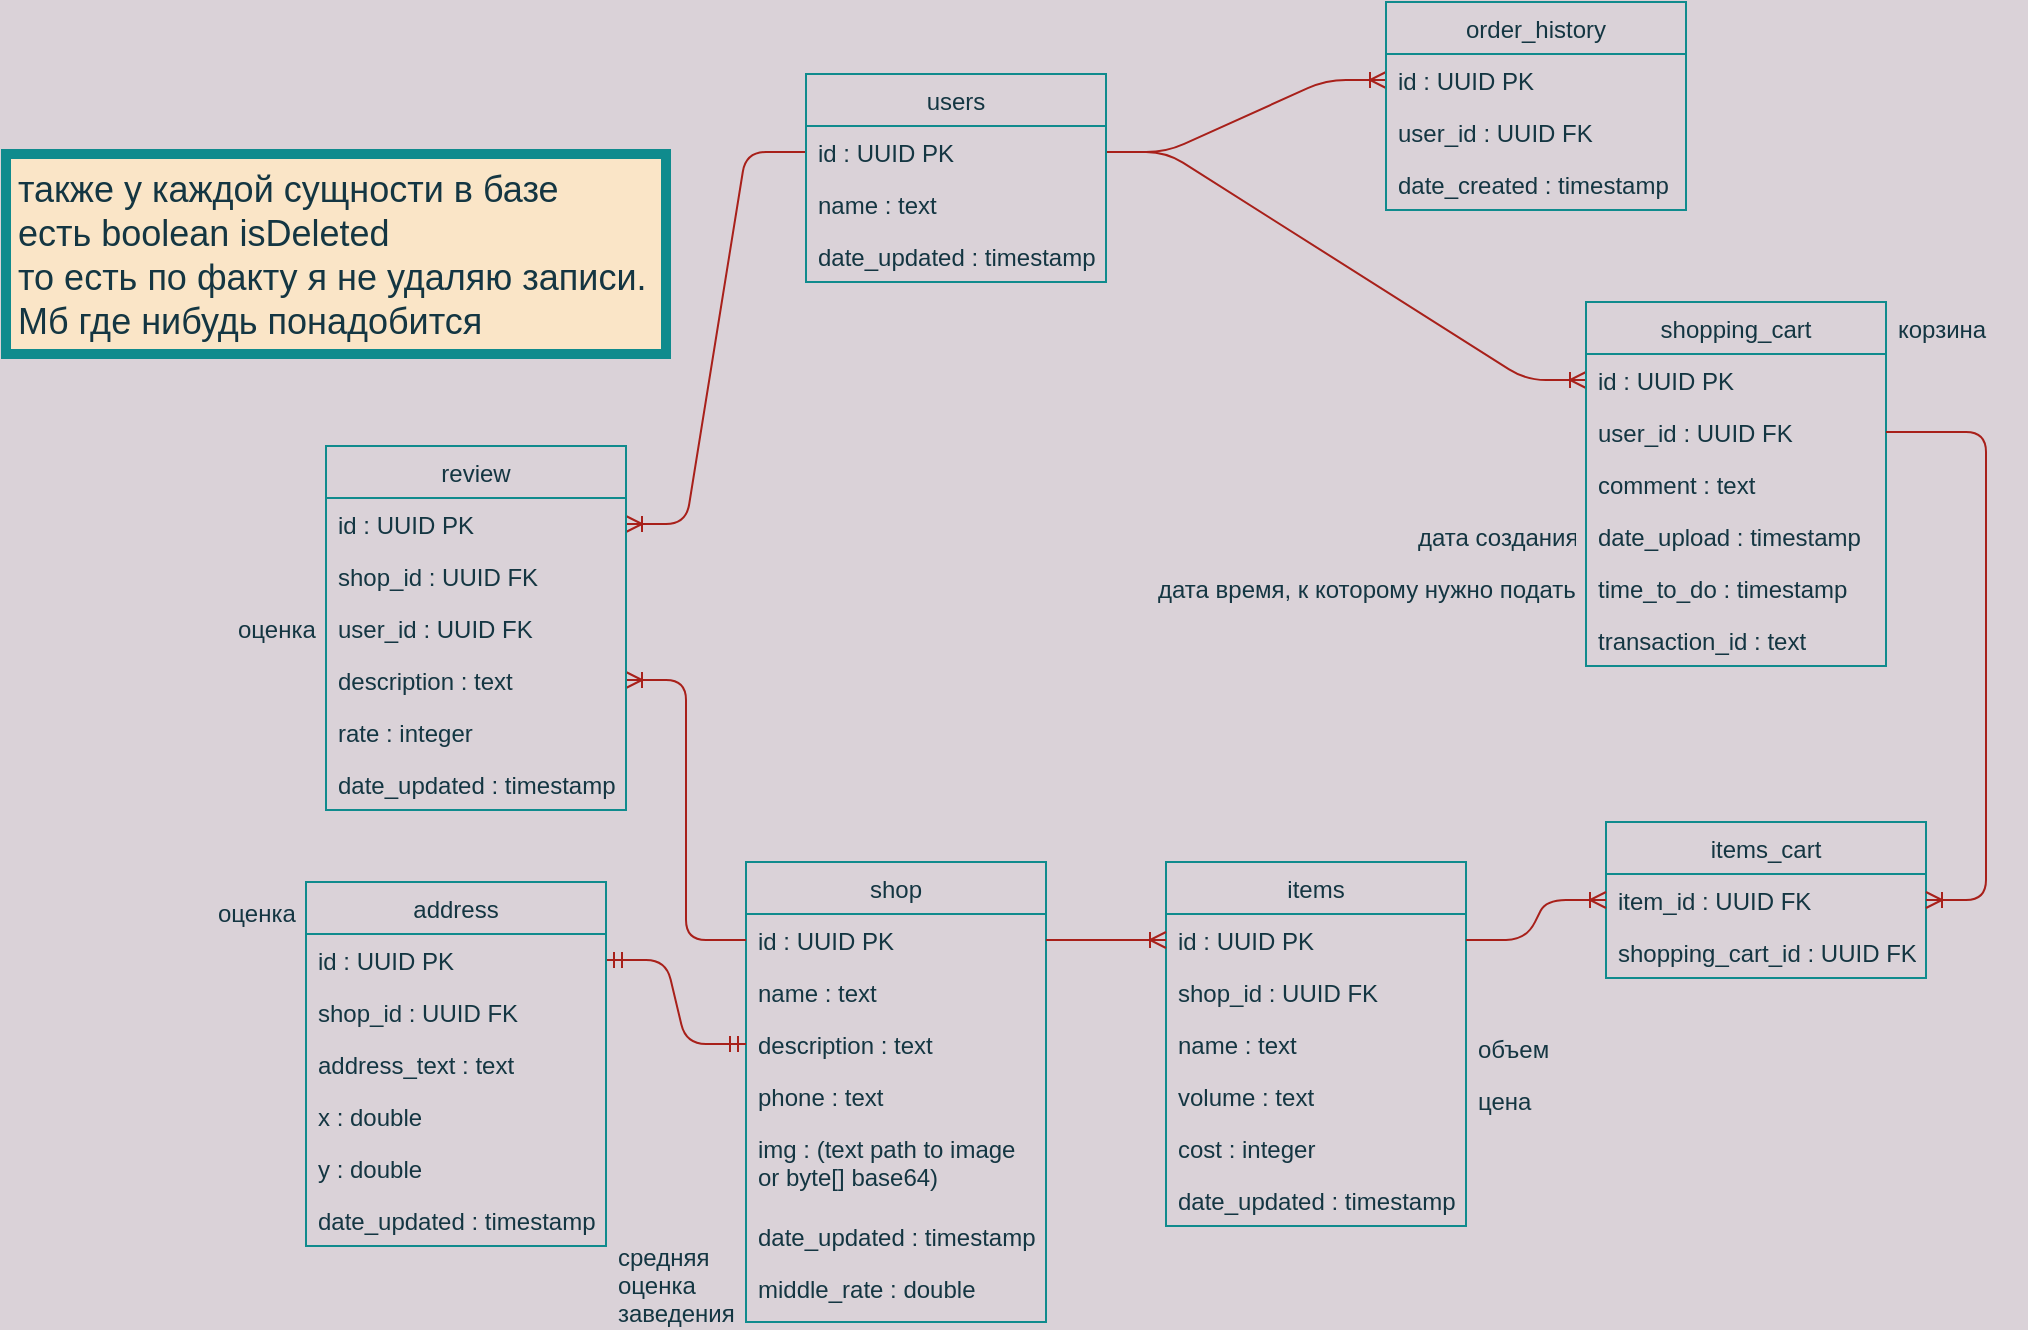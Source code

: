 <mxfile version="13.7.9" type="embed"><diagram id="mk4_29LME3fyjlaXiGMG" name="Page-1"><mxGraphModel dx="2064" dy="1980" grid="1" gridSize="10" guides="1" tooltips="1" connect="1" arrows="1" fold="1" page="1" pageScale="1" pageWidth="827" pageHeight="1169" background="#DAD2D8" math="0" shadow="0"><root><mxCell id="0"/><mxCell id="1" parent="0"/><mxCell id="iJNk47OYg-jyD1bxVvRo-1" value="shop" style="swimlane;fontStyle=0;childLayout=stackLayout;horizontal=1;startSize=26;fillColor=none;horizontalStack=0;resizeParent=1;resizeParentMax=0;resizeLast=0;collapsible=1;marginBottom=0;strokeColor=#0F8B8D;fontColor=#143642;" parent="1" vertex="1"><mxGeometry x="510" y="210" width="150" height="230" as="geometry"><mxRectangle x="110" y="240" width="60" height="26" as="alternateBounds"/></mxGeometry></mxCell><mxCell id="iJNk47OYg-jyD1bxVvRo-2" value="id : UUID PK" style="text;strokeColor=none;fillColor=none;align=left;verticalAlign=top;spacingLeft=4;spacingRight=4;overflow=hidden;rotatable=0;points=[[0,0.5],[1,0.5]];portConstraint=eastwest;fontColor=#143642;" parent="iJNk47OYg-jyD1bxVvRo-1" vertex="1"><mxGeometry y="26" width="150" height="26" as="geometry"/></mxCell><mxCell id="iJNk47OYg-jyD1bxVvRo-3" value="name : text" style="text;strokeColor=none;fillColor=none;align=left;verticalAlign=top;spacingLeft=4;spacingRight=4;overflow=hidden;rotatable=0;points=[[0,0.5],[1,0.5]];portConstraint=eastwest;fontColor=#143642;" parent="iJNk47OYg-jyD1bxVvRo-1" vertex="1"><mxGeometry y="52" width="150" height="26" as="geometry"/></mxCell><mxCell id="iJNk47OYg-jyD1bxVvRo-7" value="description : text" style="text;strokeColor=none;fillColor=none;align=left;verticalAlign=top;spacingLeft=4;spacingRight=4;overflow=hidden;rotatable=0;points=[[0,0.5],[1,0.5]];portConstraint=eastwest;fontColor=#143642;" parent="iJNk47OYg-jyD1bxVvRo-1" vertex="1"><mxGeometry y="78" width="150" height="26" as="geometry"/></mxCell><mxCell id="iJNk47OYg-jyD1bxVvRo-9" value="phone : text" style="text;strokeColor=none;fillColor=none;align=left;verticalAlign=top;spacingLeft=4;spacingRight=4;overflow=hidden;rotatable=0;points=[[0,0.5],[1,0.5]];portConstraint=eastwest;fontColor=#143642;" parent="iJNk47OYg-jyD1bxVvRo-1" vertex="1"><mxGeometry y="104" width="150" height="26" as="geometry"/></mxCell><mxCell id="iJNk47OYg-jyD1bxVvRo-10" value="img : (text path to image&#10;or byte[] base64)" style="text;strokeColor=none;fillColor=none;align=left;verticalAlign=top;spacingLeft=4;spacingRight=4;overflow=hidden;rotatable=0;points=[[0,0.5],[1,0.5]];portConstraint=eastwest;fontColor=#143642;" parent="iJNk47OYg-jyD1bxVvRo-1" vertex="1"><mxGeometry y="130" width="150" height="44" as="geometry"/></mxCell><mxCell id="iJNk47OYg-jyD1bxVvRo-14" value="date_updated : timestamp" style="text;strokeColor=none;fillColor=none;align=left;verticalAlign=top;spacingLeft=4;spacingRight=4;overflow=hidden;rotatable=0;points=[[0,0.5],[1,0.5]];portConstraint=eastwest;fontColor=#143642;" parent="iJNk47OYg-jyD1bxVvRo-1" vertex="1"><mxGeometry y="174" width="150" height="26" as="geometry"/></mxCell><mxCell id="iJNk47OYg-jyD1bxVvRo-4" value="middle_rate : double" style="text;strokeColor=none;fillColor=none;align=left;verticalAlign=top;spacingLeft=4;spacingRight=4;overflow=hidden;rotatable=0;points=[[0,0.5],[1,0.5]];portConstraint=eastwest;fontColor=#143642;" parent="iJNk47OYg-jyD1bxVvRo-1" vertex="1"><mxGeometry y="200" width="150" height="30" as="geometry"/></mxCell><mxCell id="iJNk47OYg-jyD1bxVvRo-19" value="items" style="swimlane;fontStyle=0;childLayout=stackLayout;horizontal=1;startSize=26;fillColor=none;horizontalStack=0;resizeParent=1;resizeParentMax=0;resizeLast=0;collapsible=1;marginBottom=0;strokeColor=#0F8B8D;fontColor=#143642;" parent="1" vertex="1"><mxGeometry x="720" y="210" width="150" height="182" as="geometry"><mxRectangle x="280" y="240" width="60" height="26" as="alternateBounds"/></mxGeometry></mxCell><mxCell id="iJNk47OYg-jyD1bxVvRo-20" value="id : UUID PK" style="text;strokeColor=none;fillColor=none;align=left;verticalAlign=top;spacingLeft=4;spacingRight=4;overflow=hidden;rotatable=0;points=[[0,0.5],[1,0.5]];portConstraint=eastwest;fontColor=#143642;" parent="iJNk47OYg-jyD1bxVvRo-19" vertex="1"><mxGeometry y="26" width="150" height="26" as="geometry"/></mxCell><mxCell id="iJNk47OYg-jyD1bxVvRo-26" value="shop_id : UUID FK" style="text;strokeColor=none;fillColor=none;align=left;verticalAlign=top;spacingLeft=4;spacingRight=4;overflow=hidden;rotatable=0;points=[[0,0.5],[1,0.5]];portConstraint=eastwest;fontColor=#143642;" parent="iJNk47OYg-jyD1bxVvRo-19" vertex="1"><mxGeometry y="52" width="150" height="26" as="geometry"/></mxCell><mxCell id="iJNk47OYg-jyD1bxVvRo-21" value="name : text" style="text;strokeColor=none;fillColor=none;align=left;verticalAlign=top;spacingLeft=4;spacingRight=4;overflow=hidden;rotatable=0;points=[[0,0.5],[1,0.5]];portConstraint=eastwest;fontColor=#143642;" parent="iJNk47OYg-jyD1bxVvRo-19" vertex="1"><mxGeometry y="78" width="150" height="26" as="geometry"/></mxCell><mxCell id="iJNk47OYg-jyD1bxVvRo-22" value="volume : text" style="text;strokeColor=none;fillColor=none;align=left;verticalAlign=top;spacingLeft=4;spacingRight=4;overflow=hidden;rotatable=0;points=[[0,0.5],[1,0.5]];portConstraint=eastwest;fontColor=#143642;" parent="iJNk47OYg-jyD1bxVvRo-19" vertex="1"><mxGeometry y="104" width="150" height="26" as="geometry"/></mxCell><mxCell id="iJNk47OYg-jyD1bxVvRo-23" value="cost : integer" style="text;strokeColor=none;fillColor=none;align=left;verticalAlign=top;spacingLeft=4;spacingRight=4;overflow=hidden;rotatable=0;points=[[0,0.5],[1,0.5]];portConstraint=eastwest;fontColor=#143642;" parent="iJNk47OYg-jyD1bxVvRo-19" vertex="1"><mxGeometry y="130" width="150" height="26" as="geometry"/></mxCell><mxCell id="28" value="date_updated : timestamp" style="text;strokeColor=none;fillColor=none;align=left;verticalAlign=top;spacingLeft=4;spacingRight=4;overflow=hidden;rotatable=0;points=[[0,0.5],[1,0.5]];portConstraint=eastwest;fontColor=#143642;" parent="iJNk47OYg-jyD1bxVvRo-19" vertex="1"><mxGeometry y="156" width="150" height="26" as="geometry"/></mxCell><mxCell id="iJNk47OYg-jyD1bxVvRo-75" value="" style="edgeStyle=entityRelationEdgeStyle;fontSize=12;html=1;endArrow=ERoneToMany;exitX=1;exitY=0.5;exitDx=0;exitDy=0;strokeColor=#A8201A;fontColor=#143642;labelBackgroundColor=#DAD2D8;" parent="1" source="iJNk47OYg-jyD1bxVvRo-60" target="29" edge="1"><mxGeometry width="100" height="100" relative="1" as="geometry"><mxPoint x="360" y="270" as="sourcePoint"/><mxPoint x="460" y="170" as="targetPoint"/></mxGeometry></mxCell><mxCell id="iJNk47OYg-jyD1bxVvRo-76" value="" style="edgeStyle=entityRelationEdgeStyle;fontSize=12;html=1;endArrow=ERoneToMany;strokeColor=#A8201A;fontColor=#143642;labelBackgroundColor=#DAD2D8;" parent="1" source="iJNk47OYg-jyD1bxVvRo-2" target="iJNk47OYg-jyD1bxVvRo-53" edge="1"><mxGeometry width="100" height="100" relative="1" as="geometry"><mxPoint x="360" y="330" as="sourcePoint"/><mxPoint x="473.36" y="98.994" as="targetPoint"/></mxGeometry></mxCell><mxCell id="iJNk47OYg-jyD1bxVvRo-77" value="" style="edgeStyle=entityRelationEdgeStyle;fontSize=12;html=1;endArrow=ERoneToMany;strokeColor=#A8201A;fontColor=#143642;labelBackgroundColor=#DAD2D8;" parent="1" source="iJNk47OYg-jyD1bxVvRo-60" target="iJNk47OYg-jyD1bxVvRo-50" edge="1"><mxGeometry width="100" height="100" relative="1" as="geometry"><mxPoint x="540" y="330" as="sourcePoint"/><mxPoint x="640" y="230" as="targetPoint"/></mxGeometry></mxCell><mxCell id="DFCJe154SnKGi0cL0aBG-6" value="" style="edgeStyle=entityRelationEdgeStyle;fontSize=12;html=1;endArrow=ERmandOne;startArrow=ERmandOne;strokeColor=#A8201A;fontColor=#143642;labelBackgroundColor=#DAD2D8;" parent="1" source="DFCJe154SnKGi0cL0aBG-2" target="iJNk47OYg-jyD1bxVvRo-7" edge="1"><mxGeometry width="100" height="100" relative="1" as="geometry"><mxPoint x="430" y="400" as="sourcePoint"/><mxPoint x="530" y="300" as="targetPoint"/></mxGeometry></mxCell><mxCell id="MwKqQEceN8kSWKsUcLzE-1" value="" style="edgeStyle=entityRelationEdgeStyle;fontSize=12;html=1;endArrow=ERoneToMany;strokeColor=#A8201A;fontColor=#143642;labelBackgroundColor=#DAD2D8;" parent="1" source="iJNk47OYg-jyD1bxVvRo-2" target="iJNk47OYg-jyD1bxVvRo-20" edge="1"><mxGeometry width="100" height="100" relative="1" as="geometry"><mxPoint x="520" y="259" as="sourcePoint"/><mxPoint x="460" y="115" as="targetPoint"/></mxGeometry></mxCell><mxCell id="16" value="" style="edgeStyle=entityRelationEdgeStyle;fontSize=12;html=1;endArrow=ERoneToMany;strokeColor=#A8201A;fontColor=#143642;labelBackgroundColor=#DAD2D8;" parent="1" source="iJNk47OYg-jyD1bxVvRo-60" target="3" edge="1"><mxGeometry width="100" height="100" relative="1" as="geometry"><mxPoint x="870" y="89" as="sourcePoint"/><mxPoint x="940" y="-31" as="targetPoint"/></mxGeometry></mxCell><mxCell id="18" value="оценка" style="text;strokeColor=none;fillColor=none;align=left;verticalAlign=top;spacingLeft=4;spacingRight=4;overflow=hidden;rotatable=0;points=[[0,0.5],[1,0.5]];portConstraint=eastwest;fontColor=#143642;" parent="1" vertex="1"><mxGeometry x="250" y="80" width="50" height="26" as="geometry"/></mxCell><mxCell id="19" value="оценка" style="text;strokeColor=none;fillColor=none;align=left;verticalAlign=top;spacingLeft=4;spacingRight=4;overflow=hidden;rotatable=0;points=[[0,0.5],[1,0.5]];portConstraint=eastwest;fontColor=#143642;" parent="1" vertex="1"><mxGeometry x="240" y="222" width="50" height="26" as="geometry"/></mxCell><mxCell id="20" value="средняя&#10;оценка&#10;заведения" style="text;strokeColor=none;fillColor=none;align=left;verticalAlign=top;spacingLeft=4;spacingRight=4;overflow=hidden;rotatable=0;points=[[0,0.5],[1,0.5]];portConstraint=eastwest;fontColor=#143642;" parent="1" vertex="1"><mxGeometry x="440" y="394" width="70" height="46" as="geometry"/></mxCell><mxCell id="21" value="объем" style="text;strokeColor=none;fillColor=none;align=left;verticalAlign=top;spacingLeft=4;spacingRight=4;overflow=hidden;rotatable=0;points=[[0,0.5],[1,0.5]];portConstraint=eastwest;fontColor=#143642;" parent="1" vertex="1"><mxGeometry x="870" y="290" width="70" height="26" as="geometry"/></mxCell><mxCell id="22" value="цена" style="text;strokeColor=none;fillColor=none;align=left;verticalAlign=top;spacingLeft=4;spacingRight=4;overflow=hidden;rotatable=0;points=[[0,0.5],[1,0.5]];portConstraint=eastwest;fontColor=#143642;" parent="1" vertex="1"><mxGeometry x="870" y="316" width="70" height="26" as="geometry"/></mxCell><mxCell id="23" value="корзина" style="text;strokeColor=none;fillColor=none;align=left;verticalAlign=top;spacingLeft=4;spacingRight=4;overflow=hidden;rotatable=0;points=[[0,0.5],[1,0.5]];portConstraint=eastwest;fontColor=#143642;" parent="1" vertex="1"><mxGeometry x="1080" y="-70" width="70" height="26" as="geometry"/></mxCell><mxCell id="24" value="дата создания" style="text;strokeColor=none;fillColor=none;align=left;verticalAlign=top;spacingLeft=4;spacingRight=4;overflow=hidden;rotatable=0;points=[[0,0.5],[1,0.5]];portConstraint=eastwest;fontColor=#143642;" parent="1" vertex="1"><mxGeometry x="840" y="34" width="90" height="26" as="geometry"/></mxCell><mxCell id="25" value="дата время, к которому нужно подать" style="text;strokeColor=none;fillColor=none;align=left;verticalAlign=top;spacingLeft=4;spacingRight=4;overflow=hidden;rotatable=0;points=[[0,0.5],[1,0.5]];portConstraint=eastwest;fontColor=#143642;" parent="1" vertex="1"><mxGeometry x="710" y="60" width="220" height="26" as="geometry"/></mxCell><mxCell id="iJNk47OYg-jyD1bxVvRo-49" value="review" style="swimlane;fontStyle=0;childLayout=stackLayout;horizontal=1;startSize=26;fillColor=none;horizontalStack=0;resizeParent=1;resizeParentMax=0;resizeLast=0;collapsible=1;marginBottom=0;strokeColor=#0F8B8D;fontColor=#143642;" parent="1" vertex="1"><mxGeometry x="300" y="2" width="150" height="182" as="geometry"><mxRectangle x="344" y="22" width="60" height="26" as="alternateBounds"/></mxGeometry></mxCell><mxCell id="iJNk47OYg-jyD1bxVvRo-50" value="id : UUID PK" style="text;strokeColor=none;fillColor=none;align=left;verticalAlign=top;spacingLeft=4;spacingRight=4;overflow=hidden;rotatable=0;points=[[0,0.5],[1,0.5]];portConstraint=eastwest;fontColor=#143642;" parent="iJNk47OYg-jyD1bxVvRo-49" vertex="1"><mxGeometry y="26" width="150" height="26" as="geometry"/></mxCell><mxCell id="40" value="shop_id : UUID FK" style="text;strokeColor=none;fillColor=none;align=left;verticalAlign=top;spacingLeft=4;spacingRight=4;overflow=hidden;rotatable=0;points=[[0,0.5],[1,0.5]];portConstraint=eastwest;fontColor=#143642;" parent="iJNk47OYg-jyD1bxVvRo-49" vertex="1"><mxGeometry y="52" width="150" height="26" as="geometry"/></mxCell><mxCell id="41" value="user_id : UUID FK" style="text;strokeColor=none;fillColor=none;align=left;verticalAlign=top;spacingLeft=4;spacingRight=4;overflow=hidden;rotatable=0;points=[[0,0.5],[1,0.5]];portConstraint=eastwest;fontColor=#143642;" parent="iJNk47OYg-jyD1bxVvRo-49" vertex="1"><mxGeometry y="78" width="150" height="26" as="geometry"/></mxCell><mxCell id="iJNk47OYg-jyD1bxVvRo-53" value="description : text" style="text;strokeColor=none;fillColor=none;align=left;verticalAlign=top;spacingLeft=4;spacingRight=4;overflow=hidden;rotatable=0;points=[[0,0.5],[1,0.5]];portConstraint=eastwest;fontColor=#143642;" parent="iJNk47OYg-jyD1bxVvRo-49" vertex="1"><mxGeometry y="104" width="150" height="26" as="geometry"/></mxCell><mxCell id="iJNk47OYg-jyD1bxVvRo-54" value="rate : integer" style="text;strokeColor=none;fillColor=none;align=left;verticalAlign=top;spacingLeft=4;spacingRight=4;overflow=hidden;rotatable=0;points=[[0,0.5],[1,0.5]];portConstraint=eastwest;fontColor=#143642;" parent="iJNk47OYg-jyD1bxVvRo-49" vertex="1"><mxGeometry y="130" width="150" height="26" as="geometry"/></mxCell><mxCell id="42" value="date_updated : timestamp" style="text;strokeColor=none;fillColor=none;align=left;verticalAlign=top;spacingLeft=4;spacingRight=4;overflow=hidden;rotatable=0;points=[[0,0.5],[1,0.5]];portConstraint=eastwest;fontColor=#143642;" parent="iJNk47OYg-jyD1bxVvRo-49" vertex="1"><mxGeometry y="156" width="150" height="26" as="geometry"/></mxCell><mxCell id="47" value="также у каждой сущности в базе &#10;есть boolean isDeleted&#10;то есть по факту я не удаляю записи. &#10;Мб где нибудь понадобится" style="text;strokeColor=#0F8B8D;fillColor=#FAE5C7;align=left;verticalAlign=top;spacingLeft=4;spacingRight=4;overflow=hidden;rotatable=0;points=[[0,0.5],[1,0.5]];portConstraint=eastwest;fontSize=18;strokeWidth=5;fontColor=#143642;" parent="1" vertex="1"><mxGeometry x="140" y="-144" width="330" height="100" as="geometry"/></mxCell><mxCell id="48" value="items_cart" style="swimlane;fontStyle=0;childLayout=stackLayout;horizontal=1;startSize=26;fillColor=none;horizontalStack=0;resizeParent=1;resizeParentMax=0;resizeLast=0;collapsible=1;marginBottom=0;strokeColor=#0F8B8D;fontColor=#143642;" parent="1" vertex="1"><mxGeometry x="940" y="190" width="160" height="78" as="geometry"><mxRectangle x="280" y="240" width="60" height="26" as="alternateBounds"/></mxGeometry></mxCell><mxCell id="49" value="item_id : UUID FK" style="text;strokeColor=none;fillColor=none;align=left;verticalAlign=top;spacingLeft=4;spacingRight=4;overflow=hidden;rotatable=0;points=[[0,0.5],[1,0.5]];portConstraint=eastwest;fontColor=#143642;" parent="48" vertex="1"><mxGeometry y="26" width="160" height="26" as="geometry"/></mxCell><mxCell id="50" value="shopping_cart_id : UUID FK" style="text;strokeColor=none;fillColor=none;align=left;verticalAlign=top;spacingLeft=4;spacingRight=4;overflow=hidden;rotatable=0;points=[[0,0.5],[1,0.5]];portConstraint=eastwest;fontColor=#143642;" parent="48" vertex="1"><mxGeometry y="52" width="160" height="26" as="geometry"/></mxCell><mxCell id="55" value="" style="edgeStyle=entityRelationEdgeStyle;fontSize=12;html=1;endArrow=ERoneToMany;strokeColor=#A8201A;fontColor=#143642;labelBackgroundColor=#DAD2D8;" parent="1" source="iJNk47OYg-jyD1bxVvRo-20" target="49" edge="1"><mxGeometry width="100" height="100" relative="1" as="geometry"><mxPoint x="670" y="259" as="sourcePoint"/><mxPoint x="730" y="259" as="targetPoint"/></mxGeometry></mxCell><mxCell id="iJNk47OYg-jyD1bxVvRo-59" value="users" style="swimlane;fontStyle=0;childLayout=stackLayout;horizontal=1;startSize=26;fillColor=none;horizontalStack=0;resizeParent=1;resizeParentMax=0;resizeLast=0;collapsible=1;marginBottom=0;strokeColor=#0F8B8D;fontColor=#143642;" parent="1" vertex="1"><mxGeometry x="540" y="-184" width="150" height="104" as="geometry"><mxRectangle x="580" y="70" width="60" height="26" as="alternateBounds"/></mxGeometry></mxCell><mxCell id="iJNk47OYg-jyD1bxVvRo-60" value="id : UUID PK" style="text;strokeColor=none;fillColor=none;align=left;verticalAlign=top;spacingLeft=4;spacingRight=4;overflow=hidden;rotatable=0;points=[[0,0.5],[1,0.5]];portConstraint=eastwest;fontColor=#143642;" parent="iJNk47OYg-jyD1bxVvRo-59" vertex="1"><mxGeometry y="26" width="150" height="26" as="geometry"/></mxCell><mxCell id="iJNk47OYg-jyD1bxVvRo-61" value="name : text" style="text;strokeColor=none;fillColor=none;align=left;verticalAlign=top;spacingLeft=4;spacingRight=4;overflow=hidden;rotatable=0;points=[[0,0.5],[1,0.5]];portConstraint=eastwest;fontColor=#143642;" parent="iJNk47OYg-jyD1bxVvRo-59" vertex="1"><mxGeometry y="52" width="150" height="26" as="geometry"/></mxCell><mxCell id="46" value="date_updated : timestamp" style="text;strokeColor=none;fillColor=none;align=left;verticalAlign=top;spacingLeft=4;spacingRight=4;overflow=hidden;rotatable=0;points=[[0,0.5],[1,0.5]];portConstraint=eastwest;fontColor=#143642;" parent="iJNk47OYg-jyD1bxVvRo-59" vertex="1"><mxGeometry y="78" width="150" height="26" as="geometry"/></mxCell><mxCell id="iJNk47OYg-jyD1bxVvRo-31" value="order_history" style="swimlane;fontStyle=0;childLayout=stackLayout;horizontal=1;startSize=26;fillColor=none;horizontalStack=0;resizeParent=1;resizeParentMax=0;resizeLast=0;collapsible=1;marginBottom=0;strokeColor=#0F8B8D;fontColor=#143642;" parent="1" vertex="1"><mxGeometry x="830" y="-220" width="150" height="104" as="geometry"><mxRectangle x="640" y="230" width="60" height="26" as="alternateBounds"/></mxGeometry></mxCell><mxCell id="29" value="id : UUID PK" style="text;strokeColor=none;fillColor=none;align=left;verticalAlign=top;spacingLeft=4;spacingRight=4;overflow=hidden;rotatable=0;points=[[0,0.5],[1,0.5]];portConstraint=eastwest;fontColor=#143642;" parent="iJNk47OYg-jyD1bxVvRo-31" vertex="1"><mxGeometry y="26" width="150" height="26" as="geometry"/></mxCell><mxCell id="30" value="user_id : UUID FK" style="text;strokeColor=none;fillColor=none;align=left;verticalAlign=top;spacingLeft=4;spacingRight=4;overflow=hidden;rotatable=0;points=[[0,0.5],[1,0.5]];portConstraint=eastwest;fontColor=#143642;" parent="iJNk47OYg-jyD1bxVvRo-31" vertex="1"><mxGeometry y="52" width="150" height="26" as="geometry"/></mxCell><mxCell id="iJNk47OYg-jyD1bxVvRo-32" value="date_created : timestamp&#10;" style="text;strokeColor=none;fillColor=none;align=left;verticalAlign=top;spacingLeft=4;spacingRight=4;overflow=hidden;rotatable=0;points=[[0,0.5],[1,0.5]];portConstraint=eastwest;fontColor=#143642;" parent="iJNk47OYg-jyD1bxVvRo-31" vertex="1"><mxGeometry y="78" width="150" height="26" as="geometry"/></mxCell><mxCell id="2" value="shopping_cart" style="swimlane;fontStyle=0;childLayout=stackLayout;horizontal=1;startSize=26;fillColor=none;horizontalStack=0;resizeParent=1;resizeParentMax=0;resizeLast=0;collapsible=1;marginBottom=0;strokeColor=#0F8B8D;fontColor=#143642;" parent="1" vertex="1"><mxGeometry x="930" y="-70" width="150" height="182" as="geometry"><mxRectangle x="110" y="240" width="60" height="26" as="alternateBounds"/></mxGeometry></mxCell><mxCell id="3" value="id : UUID PK" style="text;strokeColor=none;fillColor=none;align=left;verticalAlign=top;spacingLeft=4;spacingRight=4;overflow=hidden;rotatable=0;points=[[0,0.5],[1,0.5]];portConstraint=eastwest;fontColor=#143642;" parent="2" vertex="1"><mxGeometry y="26" width="150" height="26" as="geometry"/></mxCell><mxCell id="43" value="user_id : UUID FK" style="text;strokeColor=none;fillColor=none;align=left;verticalAlign=top;spacingLeft=4;spacingRight=4;overflow=hidden;rotatable=0;points=[[0,0.5],[1,0.5]];portConstraint=eastwest;fontColor=#143642;" parent="2" vertex="1"><mxGeometry y="52" width="150" height="26" as="geometry"/></mxCell><mxCell id="12" value="comment : text" style="text;strokeColor=none;fillColor=none;align=left;verticalAlign=top;spacingLeft=4;spacingRight=4;overflow=hidden;rotatable=0;points=[[0,0.5],[1,0.5]];portConstraint=eastwest;fontColor=#143642;" parent="2" vertex="1"><mxGeometry y="78" width="150" height="26" as="geometry"/></mxCell><mxCell id="13" value="date_upload : timestamp" style="text;strokeColor=none;fillColor=none;align=left;verticalAlign=top;spacingLeft=4;spacingRight=4;overflow=hidden;rotatable=0;points=[[0,0.5],[1,0.5]];portConstraint=eastwest;fontColor=#143642;" parent="2" vertex="1"><mxGeometry y="104" width="150" height="26" as="geometry"/></mxCell><mxCell id="15" value="time_to_do : timestamp" style="text;strokeColor=none;fillColor=none;align=left;verticalAlign=top;spacingLeft=4;spacingRight=4;overflow=hidden;rotatable=0;points=[[0,0.5],[1,0.5]];portConstraint=eastwest;fontColor=#143642;" parent="2" vertex="1"><mxGeometry y="130" width="150" height="26" as="geometry"/></mxCell><mxCell id="14" value="transaction_id : text" style="text;strokeColor=none;fillColor=none;align=left;verticalAlign=top;spacingLeft=4;spacingRight=4;overflow=hidden;rotatable=0;points=[[0,0.5],[1,0.5]];portConstraint=eastwest;fontColor=#143642;" parent="2" vertex="1"><mxGeometry y="156" width="150" height="26" as="geometry"/></mxCell><mxCell id="57" value="" style="edgeStyle=entityRelationEdgeStyle;fontSize=12;html=1;endArrow=ERoneToMany;strokeColor=#A8201A;fontColor=#143642;labelBackgroundColor=#DAD2D8;" parent="1" source="43" target="49" edge="1"><mxGeometry width="100" height="100" relative="1" as="geometry"><mxPoint x="880" y="259.0" as="sourcePoint"/><mxPoint x="950" y="239.0" as="targetPoint"/></mxGeometry></mxCell><mxCell id="DFCJe154SnKGi0cL0aBG-1" value="address" style="swimlane;fontStyle=0;childLayout=stackLayout;horizontal=1;startSize=26;fillColor=none;horizontalStack=0;resizeParent=1;resizeParentMax=0;resizeLast=0;collapsible=1;marginBottom=0;strokeColor=#0F8B8D;fontColor=#143642;" parent="1" vertex="1"><mxGeometry x="290" y="220" width="150" height="182" as="geometry"><mxRectangle x="344" y="22" width="60" height="26" as="alternateBounds"/></mxGeometry></mxCell><mxCell id="DFCJe154SnKGi0cL0aBG-2" value="id : UUID PK" style="text;strokeColor=none;fillColor=none;align=left;verticalAlign=top;spacingLeft=4;spacingRight=4;overflow=hidden;rotatable=0;points=[[0,0.5],[1,0.5]];portConstraint=eastwest;fontColor=#143642;" parent="DFCJe154SnKGi0cL0aBG-1" vertex="1"><mxGeometry y="26" width="150" height="26" as="geometry"/></mxCell><mxCell id="26" value="shop_id : UUID FK" style="text;strokeColor=none;fillColor=none;align=left;verticalAlign=top;spacingLeft=4;spacingRight=4;overflow=hidden;rotatable=0;points=[[0,0.5],[1,0.5]];portConstraint=eastwest;fontColor=#143642;" parent="DFCJe154SnKGi0cL0aBG-1" vertex="1"><mxGeometry y="52" width="150" height="26" as="geometry"/></mxCell><mxCell id="DFCJe154SnKGi0cL0aBG-3" value="address_text : text" style="text;strokeColor=none;fillColor=none;align=left;verticalAlign=top;spacingLeft=4;spacingRight=4;overflow=hidden;rotatable=0;points=[[0,0.5],[1,0.5]];portConstraint=eastwest;fontColor=#143642;" parent="DFCJe154SnKGi0cL0aBG-1" vertex="1"><mxGeometry y="78" width="150" height="26" as="geometry"/></mxCell><mxCell id="DFCJe154SnKGi0cL0aBG-5" value="x : double" style="text;strokeColor=none;fillColor=none;align=left;verticalAlign=top;spacingLeft=4;spacingRight=4;overflow=hidden;rotatable=0;points=[[0,0.5],[1,0.5]];portConstraint=eastwest;fontColor=#143642;" parent="DFCJe154SnKGi0cL0aBG-1" vertex="1"><mxGeometry y="104" width="150" height="26" as="geometry"/></mxCell><mxCell id="DFCJe154SnKGi0cL0aBG-4" value="y : double" style="text;strokeColor=none;fillColor=none;align=left;verticalAlign=top;spacingLeft=4;spacingRight=4;overflow=hidden;rotatable=0;points=[[0,0.5],[1,0.5]];portConstraint=eastwest;fontColor=#143642;" parent="DFCJe154SnKGi0cL0aBG-1" vertex="1"><mxGeometry y="130" width="150" height="26" as="geometry"/></mxCell><mxCell id="27" value="date_updated : timestamp" style="text;strokeColor=none;fillColor=none;align=left;verticalAlign=top;spacingLeft=4;spacingRight=4;overflow=hidden;rotatable=0;points=[[0,0.5],[1,0.5]];portConstraint=eastwest;fontColor=#143642;" parent="DFCJe154SnKGi0cL0aBG-1" vertex="1"><mxGeometry y="156" width="150" height="26" as="geometry"/></mxCell></root></mxGraphModel></diagram></mxfile>